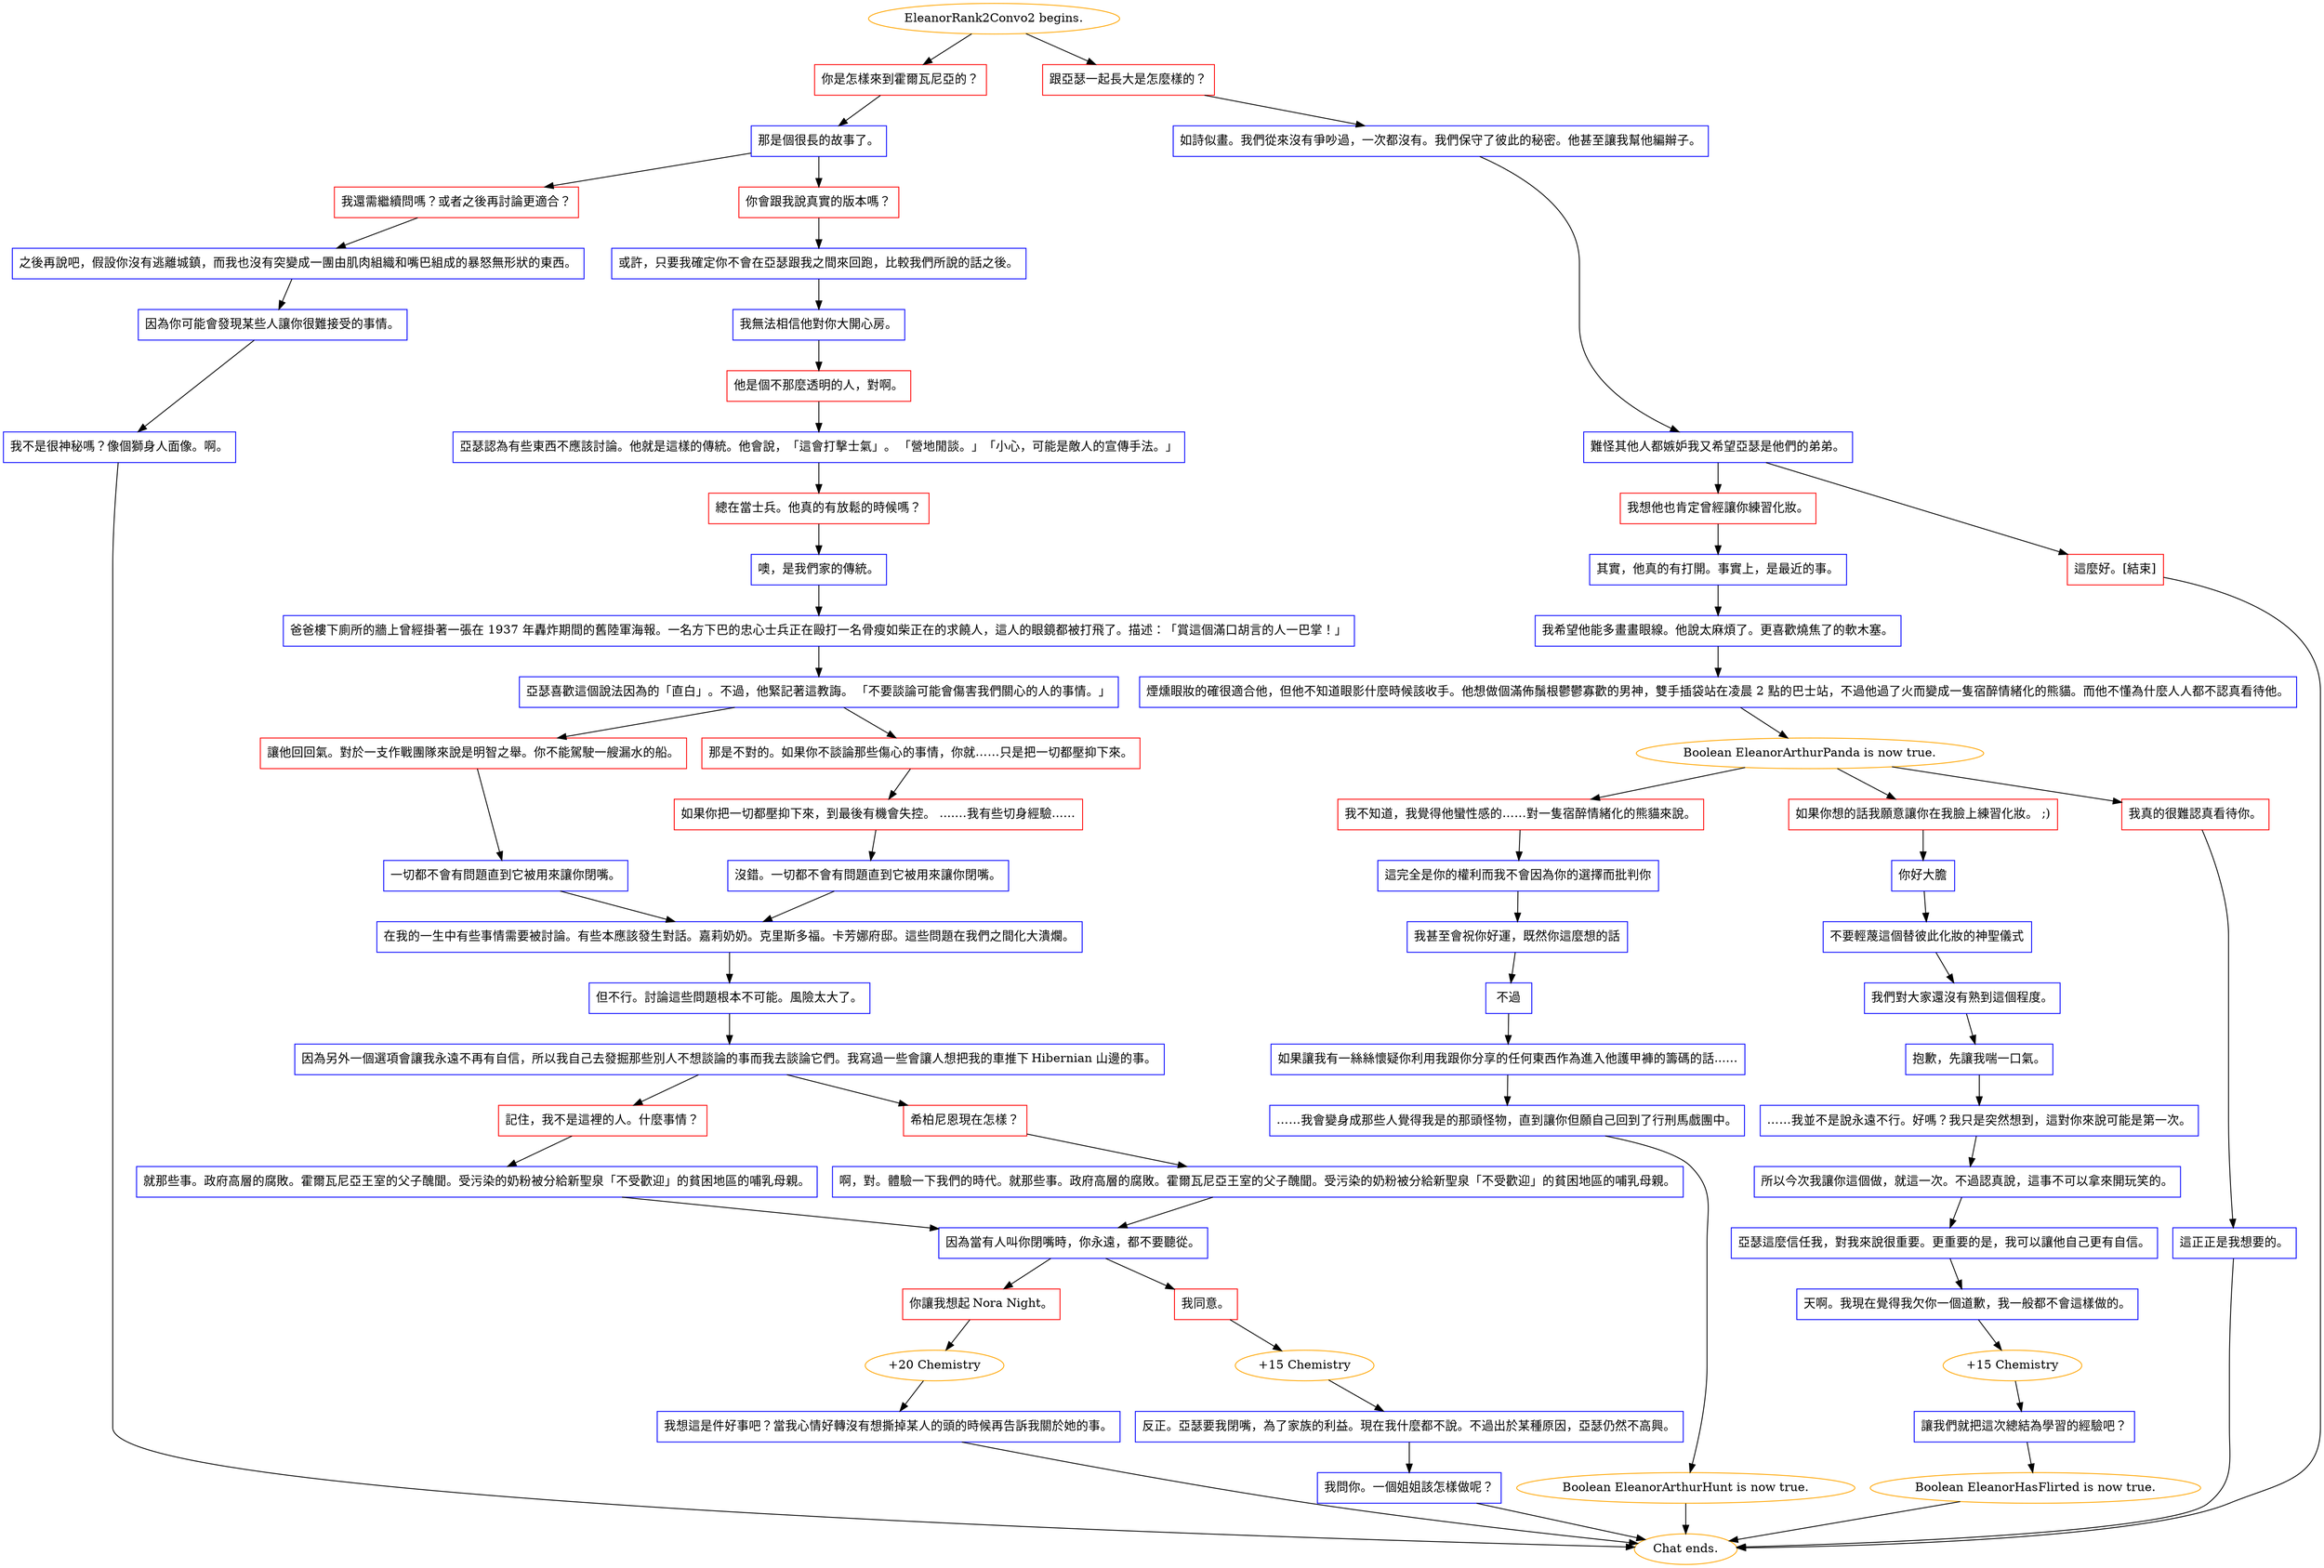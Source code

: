 digraph {
	"EleanorRank2Convo2 begins." [color=orange];
		"EleanorRank2Convo2 begins." -> j185227406;
		"EleanorRank2Convo2 begins." -> j717555320;
	j185227406 [label="你是怎樣來到霍爾瓦尼亞的？",shape=box,color=red];
		j185227406 -> j488004109;
	j717555320 [label="跟亞瑟一起長大是怎麼樣的？",shape=box,color=red];
		j717555320 -> j1326093298;
	j488004109 [label="那是個很長的故事了。",shape=box,color=blue];
		j488004109 -> j1754229277;
		j488004109 -> j2204053597;
	j1326093298 [label="如詩似畫。我們從來沒有爭吵過，一次都沒有。我們保守了彼此的秘密。他甚至讓我幫他編辮子。",shape=box,color=blue];
		j1326093298 -> j1900138325;
	j1754229277 [label="我還需繼續問嗎？或者之後再討論更適合？",shape=box,color=red];
		j1754229277 -> j134484805;
	j2204053597 [label="你會跟我說真實的版本嗎？",shape=box,color=red];
		j2204053597 -> j992338871;
	j1900138325 [label="難怪其他人都嫉妒我又希望亞瑟是他們的弟弟。",shape=box,color=blue];
		j1900138325 -> j650620319;
		j1900138325 -> j1173672231;
	j134484805 [label="之後再說吧，假設你沒有逃離城鎮，而我也沒有突變成一團由肌肉組織和嘴巴組成的暴怒無形狀的東西。",shape=box,color=blue];
		j134484805 -> j1102215198;
	j992338871 [label="或許，只要我確定你不會在亞瑟跟我之間來回跑，比較我們所說的話之後。",shape=box,color=blue];
		j992338871 -> j3495155232;
	j650620319 [label="我想他也肯定曾經讓你練習化妝。",shape=box,color=red];
		j650620319 -> j1362373219;
	j1173672231 [label="這麼好。[結束]",shape=box,color=red];
		j1173672231 -> "Chat ends.";
	j1102215198 [label="因為你可能會發現某些人讓你很難接受的事情。",shape=box,color=blue];
		j1102215198 -> j3671142092;
	j3495155232 [label="我無法相信他對你大開心房。",shape=box,color=blue];
		j3495155232 -> j3599952559;
	j1362373219 [label="其實，他真的有打開。事實上，是最近的事。",shape=box,color=blue];
		j1362373219 -> j3547308549;
	"Chat ends." [color=orange];
	j3671142092 [label="我不是很神秘嗎？像個獅身人面像。啊。",shape=box,color=blue];
		j3671142092 -> "Chat ends.";
	j3599952559 [label="他是個不那麼透明的人，對啊。",shape=box,color=red];
		j3599952559 -> j1046613156;
	j3547308549 [label="我希望他能多畫畫眼線。他說太麻煩了。更喜歡燒焦了的軟木塞。",shape=box,color=blue];
		j3547308549 -> j4198638331;
	j1046613156 [label="亞瑟認為有些東西不應該討論。他就是這樣的傳統。他會說，「這會打擊士氣」。 「營地閒談。」「小心，可能是敵人的宣傳手法。」",shape=box,color=blue];
		j1046613156 -> j2110643951;
	j4198638331 [label="煙燻眼妝的確很適合他，但他不知道眼影什麼時候該收手。他想做個滿佈鬚根鬱鬱寡歡的男神，雙手插袋站在凌晨 2 點的巴士站，不過他過了火而變成一隻宿醉情緒化的熊貓。而他不懂為什麼人人都不認真看待他。",shape=box,color=blue];
		j4198638331 -> j3561361185;
	j2110643951 [label="總在當士兵。他真的有放鬆的時候嗎？",shape=box,color=red];
		j2110643951 -> j295684554;
	j3561361185 [label="Boolean EleanorArthurPanda is now true.",color=orange];
		j3561361185 -> j2145949810;
		j3561361185 -> j3735795199;
		j3561361185 -> j4207377689;
	j295684554 [label="噢，是我們家的傳統。",shape=box,color=blue];
		j295684554 -> j631820682;
	j2145949810 [label="我不知道，我覺得他蠻性感的……對一隻宿醉情緒化的熊貓來說。",shape=box,color=red];
		j2145949810 -> j4269416874;
	j3735795199 [label="如果你想的話我願意讓你在我臉上練習化妝。 ;)",shape=box,color=red];
		j3735795199 -> j2627301362;
	j4207377689 [label="我真的很難認真看待你。",shape=box,color=red];
		j4207377689 -> j2103090010;
	j631820682 [label="爸爸樓下廁所的牆上曾經掛著一張在 1937 年轟炸期間的舊陸軍海報。一名方下巴的忠心士兵正在毆打一名骨瘦如柴正在的求饒人，這人的眼鏡都被打飛了。描述：「賞這個滿口胡言的人一巴掌！」",shape=box,color=blue];
		j631820682 -> j398801868;
	j4269416874 [label="這完全是你的權利而我不會因為你的選擇而批判你",shape=box,color=blue];
		j4269416874 -> j562174574;
	j2627301362 [label="你好大膽",shape=box,color=blue];
		j2627301362 -> j3357999465;
	j2103090010 [label="這正正是我想要的。",shape=box,color=blue];
		j2103090010 -> "Chat ends.";
	j398801868 [label="亞瑟喜歡這個說法因為的「直白」。不過，他緊記著這教誨。 「不要談論可能會傷害我們關心的人的事情。」",shape=box,color=blue];
		j398801868 -> j1546546985;
		j398801868 -> j4088098003;
	j562174574 [label="我甚至會祝你好運，既然你這麼想的話",shape=box,color=blue];
		j562174574 -> j2401821349;
	j3357999465 [label="不要輕蔑這個替彼此化妝的神聖儀式",shape=box,color=blue];
		j3357999465 -> j584070371;
	j1546546985 [label="讓他回回氣。對於一支作戰團隊來說是明智之舉。你不能駕駛一艘漏水的船。",shape=box,color=red];
		j1546546985 -> j944913734;
	j4088098003 [label="那是不對的。如果你不談論那些傷心的事情，你就……只是把一切都壓抑下來。",shape=box,color=red];
		j4088098003 -> j3454947930;
	j2401821349 [label="不過",shape=box,color=blue];
		j2401821349 -> j2332183150;
	j584070371 [label="我們對大家還沒有熟到這個程度。",shape=box,color=blue];
		j584070371 -> j2490842996;
	j944913734 [label="一切都不會有問題直到它被用來讓你閉嘴。",shape=box,color=blue];
		j944913734 -> j2395028752;
	j3454947930 [label="如果你把一切都壓抑下來，到最後有機會失控。 ....…我有些切身經驗...…",shape=box,color=red];
		j3454947930 -> j965562601;
	j2332183150 [label="如果讓我有一絲絲懷疑你利用我跟你分享的任何東西作為進入他護甲褲的籌碼的話...…",shape=box,color=blue];
		j2332183150 -> j2179923642;
	j2490842996 [label="抱歉，先讓我喘一口氣。",shape=box,color=blue];
		j2490842996 -> j902012984;
	j2395028752 [label="在我的一生中有些事情需要被討論。有些本應該發生對話。嘉莉奶奶。克里斯多福。卡芳娜府邸。這些問題在我們之間化大潰爛。",shape=box,color=blue];
		j2395028752 -> j2146301007;
	j965562601 [label="沒錯。一切都不會有問題直到它被用來讓你閉嘴。",shape=box,color=blue];
		j965562601 -> j2395028752;
	j2179923642 [label="……我會變身成那些人覺得我是的那頭怪物，直到讓你但願自己回到了行刑馬戲團中。",shape=box,color=blue];
		j2179923642 -> j674051346;
	j902012984 [label="……我並不是說永遠不行。好嗎？我只是突然想到，這對你來說可能是第一次。",shape=box,color=blue];
		j902012984 -> j1631021326;
	j2146301007 [label="但不行。討論這些問題根本不可能。風險太大了。",shape=box,color=blue];
		j2146301007 -> j1954463166;
	j674051346 [label="Boolean EleanorArthurHunt is now true.",color=orange];
		j674051346 -> "Chat ends.";
	j1631021326 [label="所以今次我讓你這個做，就這一次。不過認真說，這事不可以拿來開玩笑的。",shape=box,color=blue];
		j1631021326 -> j3258848745;
	j1954463166 [label="因為另外一個選項會讓我永遠不再有自信，所以我自己去發掘那些別人不想談論的事而我去談論它們。我寫過一些會讓人想把我的車推下 Hibernian 山邊的事。",shape=box,color=blue];
		j1954463166 -> j2834983890;
		j1954463166 -> j2837428482;
	j3258848745 [label="亞瑟這麼信任我，對我來說很重要。更重要的是，我可以讓他自己更有自信。",shape=box,color=blue];
		j3258848745 -> j3648772249;
	j2834983890 [label="記住，我不是這裡的人。什麼事情？",shape=box,color=red];
		j2834983890 -> j1800667625;
	j2837428482 [label="希柏尼恩現在怎樣？",shape=box,color=red];
		j2837428482 -> j1386078153;
	j3648772249 [label="天啊。我現在覺得我欠你一個道歉，我一般都不會這樣做的。",shape=box,color=blue];
		j3648772249 -> j2706075355;
	j1800667625 [label="就那些事。政府高層的腐敗。霍爾瓦尼亞王室的父子醜聞。受污染的奶粉被分給新聖泉「不受歡迎」的貧困地區的哺乳母親。",shape=box,color=blue];
		j1800667625 -> j857397425;
	j1386078153 [label="啊，對。體驗一下我們的時代。就那些事。政府高層的腐敗。霍爾瓦尼亞王室的父子醜聞。受污染的奶粉被分給新聖泉「不受歡迎」的貧困地區的哺乳母親。",shape=box,color=blue];
		j1386078153 -> j857397425;
	j2706075355 [label="+15 Chemistry",color=orange];
		j2706075355 -> j3565138201;
	j857397425 [label="因為當有人叫你閉嘴時，你永遠，都不要聽從。",shape=box,color=blue];
		j857397425 -> j290787380;
		j857397425 -> j556616148;
	j3565138201 [label="讓我們就把這次總結為學習的經驗吧？",shape=box,color=blue];
		j3565138201 -> j4205890645;
	j290787380 [label="你讓我想起 Nora Night。",shape=box,color=red];
		j290787380 -> j3179988507;
	j556616148 [label="我同意。",shape=box,color=red];
		j556616148 -> j841831760;
	j4205890645 [label="Boolean EleanorHasFlirted is now true.",color=orange];
		j4205890645 -> "Chat ends.";
	j3179988507 [label="+20 Chemistry",color=orange];
		j3179988507 -> j3960213944;
	j841831760 [label="+15 Chemistry",color=orange];
		j841831760 -> j1208656246;
	j3960213944 [label="我想這是件好事吧？當我心情好轉沒有想撕掉某人的頭的時候再告訴我關於她的事。",shape=box,color=blue];
		j3960213944 -> "Chat ends.";
	j1208656246 [label="反正。亞瑟要我閉嘴，為了家族的利益。現在我什麼都不說。不過出於某種原因，亞瑟仍然不高興。",shape=box,color=blue];
		j1208656246 -> j1412182975;
	j1412182975 [label="我問你。一個姐姐該怎樣做呢？",shape=box,color=blue];
		j1412182975 -> "Chat ends.";
}